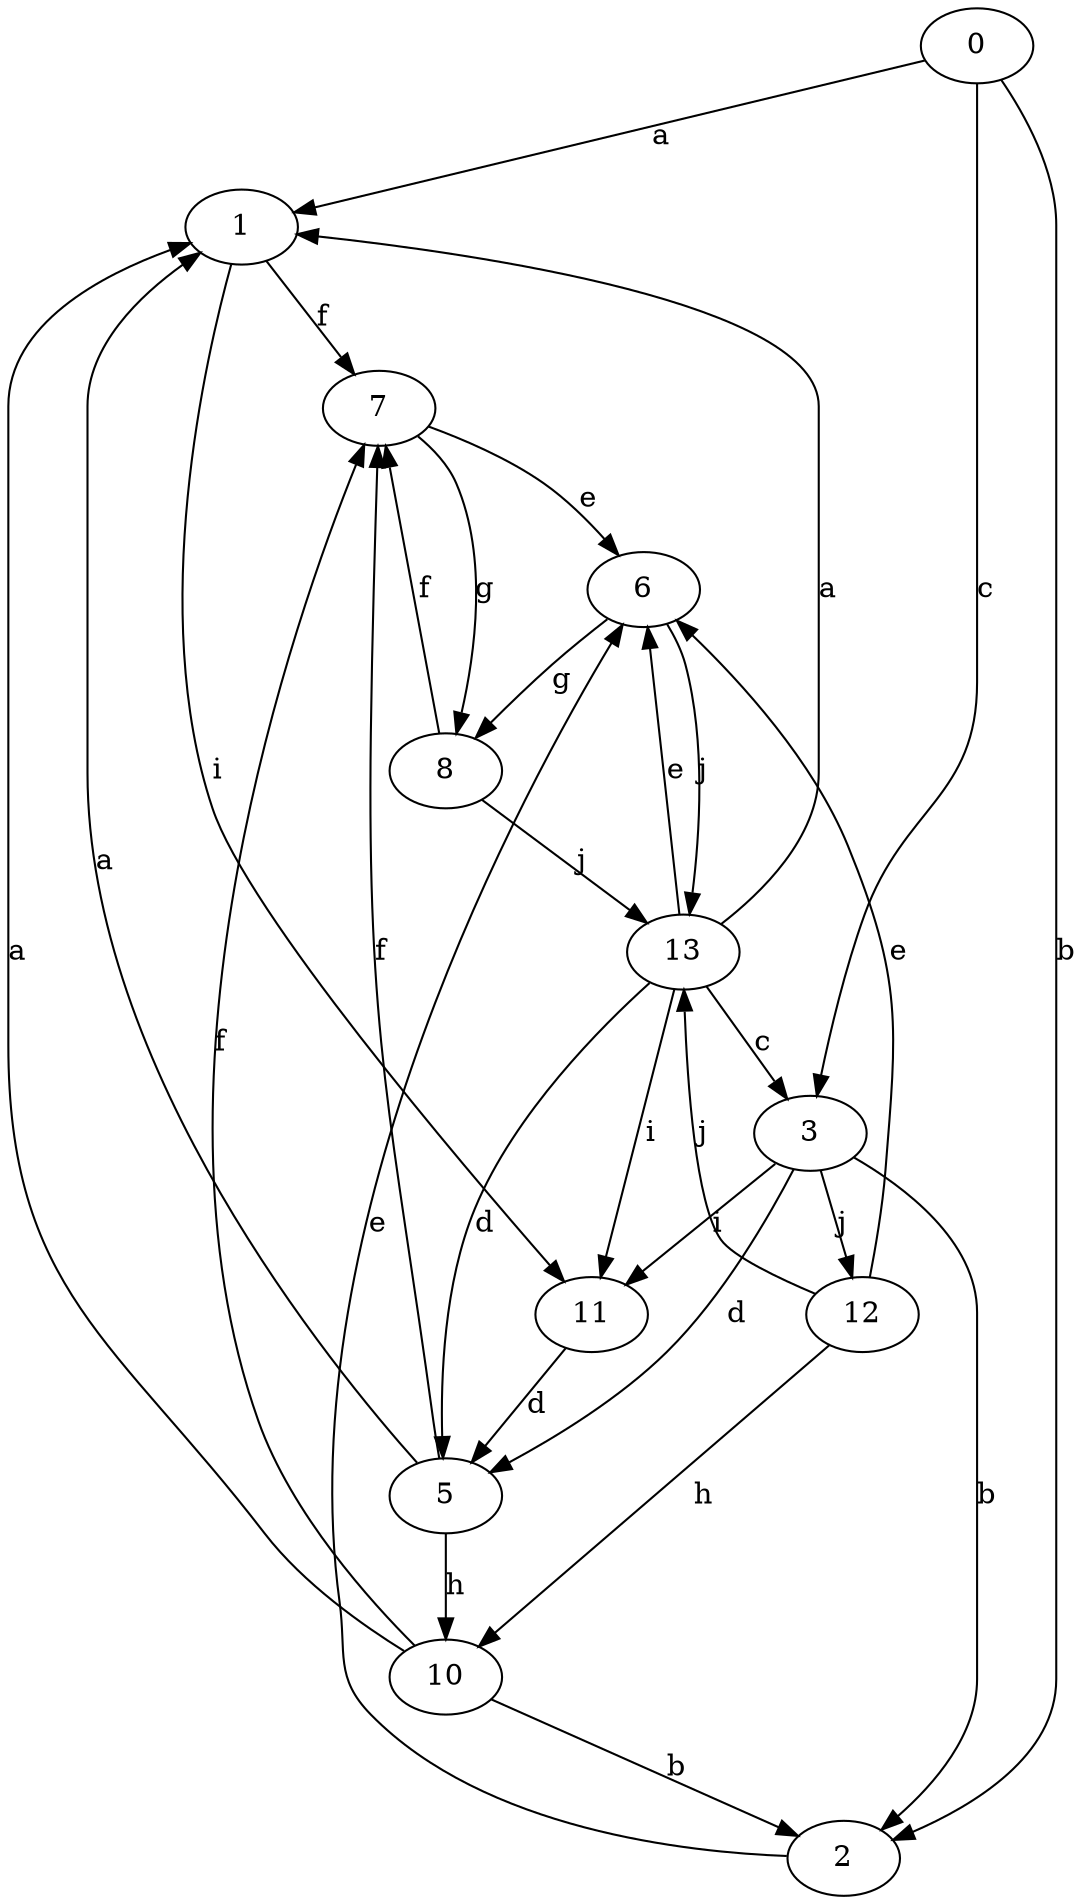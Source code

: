 strict digraph  {
0;
1;
2;
3;
5;
6;
7;
8;
10;
11;
12;
13;
0 -> 1  [label=a];
0 -> 2  [label=b];
0 -> 3  [label=c];
1 -> 7  [label=f];
1 -> 11  [label=i];
2 -> 6  [label=e];
3 -> 2  [label=b];
3 -> 5  [label=d];
3 -> 11  [label=i];
3 -> 12  [label=j];
5 -> 1  [label=a];
5 -> 7  [label=f];
5 -> 10  [label=h];
6 -> 8  [label=g];
6 -> 13  [label=j];
7 -> 6  [label=e];
7 -> 8  [label=g];
8 -> 7  [label=f];
8 -> 13  [label=j];
10 -> 1  [label=a];
10 -> 2  [label=b];
10 -> 7  [label=f];
11 -> 5  [label=d];
12 -> 6  [label=e];
12 -> 10  [label=h];
12 -> 13  [label=j];
13 -> 1  [label=a];
13 -> 3  [label=c];
13 -> 5  [label=d];
13 -> 6  [label=e];
13 -> 11  [label=i];
}
